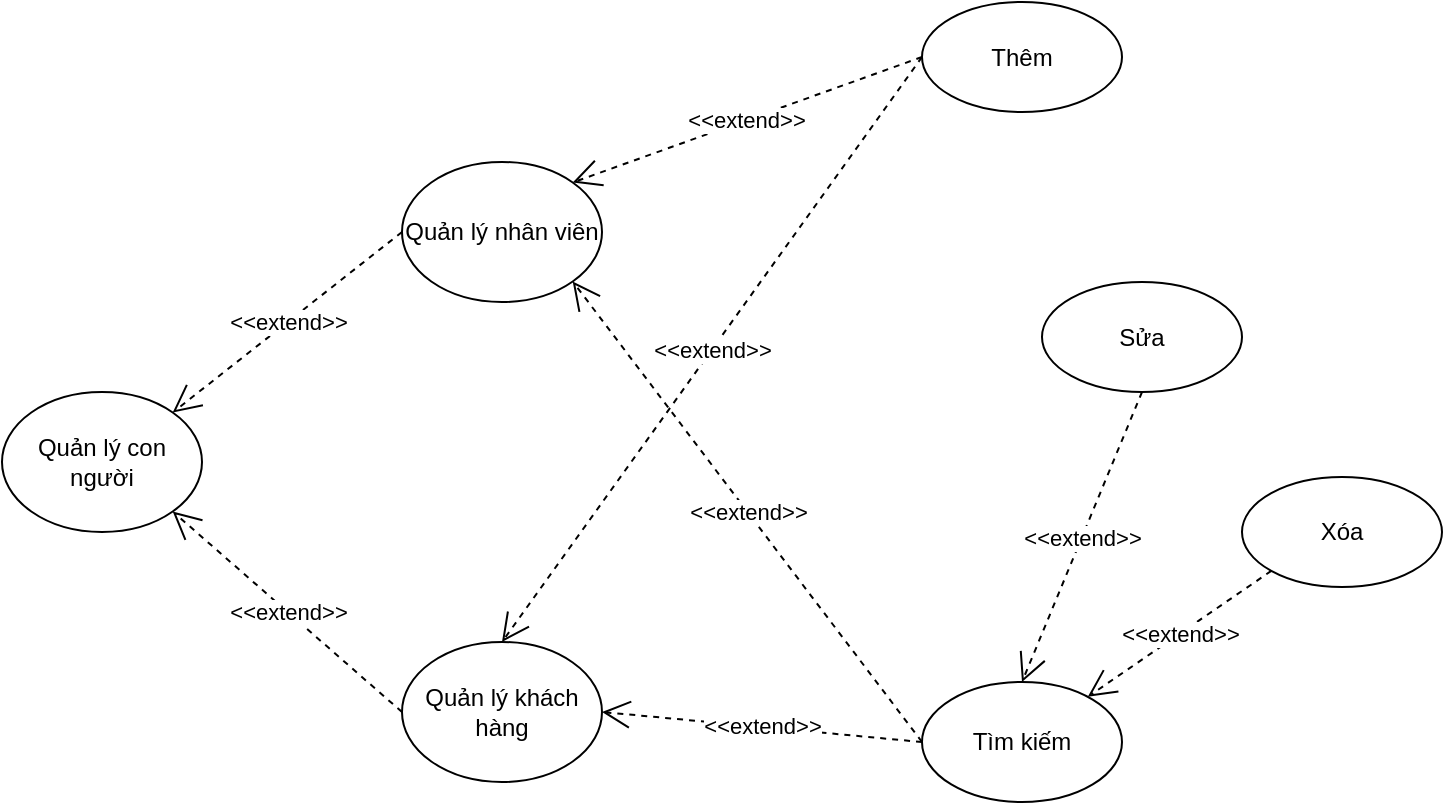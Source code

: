 <mxfile version="10.6.0" type="device"><diagram id="ZaHX-_P0tQxX9foXvyNN" name="Page-1"><mxGraphModel dx="792" dy="450" grid="1" gridSize="10" guides="1" tooltips="1" connect="1" arrows="1" fold="1" page="1" pageScale="1" pageWidth="827" pageHeight="1169" math="0" shadow="0"><root><mxCell id="0"/><mxCell id="1" parent="0"/><mxCell id="NR1EzGhrap30NskyP181-3" value="Quản lý con người" style="ellipse;whiteSpace=wrap;html=1;" vertex="1" parent="1"><mxGeometry x="40" y="285" width="100" height="70" as="geometry"/></mxCell><mxCell id="NR1EzGhrap30NskyP181-4" value="Quản lý nhân viên" style="ellipse;whiteSpace=wrap;html=1;" vertex="1" parent="1"><mxGeometry x="240" y="170" width="100" height="70" as="geometry"/></mxCell><mxCell id="NR1EzGhrap30NskyP181-5" value="Quản lý khách hàng" style="ellipse;whiteSpace=wrap;html=1;" vertex="1" parent="1"><mxGeometry x="240" y="410" width="100" height="70" as="geometry"/></mxCell><mxCell id="NR1EzGhrap30NskyP181-6" value="&amp;lt;&amp;lt;extend&amp;gt;&amp;gt;" style="endArrow=open;endSize=12;dashed=1;html=1;exitX=0;exitY=0.5;exitDx=0;exitDy=0;entryX=1;entryY=0;entryDx=0;entryDy=0;" edge="1" parent="1" source="NR1EzGhrap30NskyP181-4" target="NR1EzGhrap30NskyP181-3"><mxGeometry width="160" relative="1" as="geometry"><mxPoint x="90" y="410" as="sourcePoint"/><mxPoint x="250" y="410" as="targetPoint"/></mxGeometry></mxCell><mxCell id="NR1EzGhrap30NskyP181-7" value="&amp;lt;&amp;lt;extend&amp;gt;&amp;gt;" style="endArrow=open;endSize=12;dashed=1;html=1;entryX=1;entryY=1;entryDx=0;entryDy=0;exitX=0;exitY=0.5;exitDx=0;exitDy=0;" edge="1" parent="1" source="NR1EzGhrap30NskyP181-5" target="NR1EzGhrap30NskyP181-3"><mxGeometry width="160" relative="1" as="geometry"><mxPoint x="30" y="360" as="sourcePoint"/><mxPoint x="190" y="360" as="targetPoint"/></mxGeometry></mxCell><mxCell id="NR1EzGhrap30NskyP181-8" value="Thêm" style="ellipse;whiteSpace=wrap;html=1;" vertex="1" parent="1"><mxGeometry x="500" y="90" width="100" height="55" as="geometry"/></mxCell><mxCell id="NR1EzGhrap30NskyP181-9" value="Sửa" style="ellipse;whiteSpace=wrap;html=1;" vertex="1" parent="1"><mxGeometry x="560" y="230" width="100" height="55" as="geometry"/></mxCell><mxCell id="NR1EzGhrap30NskyP181-10" value="Xóa" style="ellipse;whiteSpace=wrap;html=1;" vertex="1" parent="1"><mxGeometry x="660" y="327.5" width="100" height="55" as="geometry"/></mxCell><mxCell id="NR1EzGhrap30NskyP181-11" value="Tìm kiếm" style="ellipse;whiteSpace=wrap;html=1;" vertex="1" parent="1"><mxGeometry x="500" y="430" width="100" height="60" as="geometry"/></mxCell><mxCell id="NR1EzGhrap30NskyP181-12" value="&amp;lt;&amp;lt;extend&amp;gt;&amp;gt;" style="endArrow=open;endSize=12;dashed=1;html=1;exitX=0;exitY=0.5;exitDx=0;exitDy=0;entryX=1;entryY=0;entryDx=0;entryDy=0;" edge="1" parent="1" source="NR1EzGhrap30NskyP181-8" target="NR1EzGhrap30NskyP181-4"><mxGeometry width="160" relative="1" as="geometry"><mxPoint x="40" y="530" as="sourcePoint"/><mxPoint x="200" y="530" as="targetPoint"/></mxGeometry></mxCell><mxCell id="NR1EzGhrap30NskyP181-13" value="&amp;lt;&amp;lt;extend&amp;gt;&amp;gt;" style="endArrow=open;endSize=12;dashed=1;html=1;exitX=0;exitY=0.5;exitDx=0;exitDy=0;entryX=0.5;entryY=0;entryDx=0;entryDy=0;" edge="1" parent="1" source="NR1EzGhrap30NskyP181-8" target="NR1EzGhrap30NskyP181-5"><mxGeometry width="160" relative="1" as="geometry"><mxPoint x="420" y="260" as="sourcePoint"/><mxPoint x="580" y="260" as="targetPoint"/></mxGeometry></mxCell><mxCell id="NR1EzGhrap30NskyP181-14" value="&amp;lt;&amp;lt;extend&amp;gt;&amp;gt;" style="endArrow=open;endSize=12;dashed=1;html=1;exitX=0;exitY=0.5;exitDx=0;exitDy=0;entryX=1;entryY=1;entryDx=0;entryDy=0;" edge="1" parent="1" source="NR1EzGhrap30NskyP181-11" target="NR1EzGhrap30NskyP181-4"><mxGeometry width="160" relative="1" as="geometry"><mxPoint x="320" y="520" as="sourcePoint"/><mxPoint x="480" y="520" as="targetPoint"/></mxGeometry></mxCell><mxCell id="NR1EzGhrap30NskyP181-15" value="&amp;lt;&amp;lt;extend&amp;gt;&amp;gt;" style="endArrow=open;endSize=12;dashed=1;html=1;exitX=0;exitY=0.5;exitDx=0;exitDy=0;entryX=1;entryY=0.5;entryDx=0;entryDy=0;" edge="1" parent="1" source="NR1EzGhrap30NskyP181-11" target="NR1EzGhrap30NskyP181-5"><mxGeometry width="160" relative="1" as="geometry"><mxPoint x="250" y="520" as="sourcePoint"/><mxPoint x="410" y="520" as="targetPoint"/></mxGeometry></mxCell><mxCell id="NR1EzGhrap30NskyP181-16" value="&amp;lt;&amp;lt;extend&amp;gt;&amp;gt;" style="endArrow=open;endSize=12;dashed=1;html=1;exitX=0.5;exitY=1;exitDx=0;exitDy=0;entryX=0.5;entryY=0;entryDx=0;entryDy=0;" edge="1" parent="1" source="NR1EzGhrap30NskyP181-9" target="NR1EzGhrap30NskyP181-11"><mxGeometry width="160" relative="1" as="geometry"><mxPoint x="260" y="540" as="sourcePoint"/><mxPoint x="420" y="540" as="targetPoint"/></mxGeometry></mxCell><mxCell id="NR1EzGhrap30NskyP181-17" value="&amp;lt;&amp;lt;extend&amp;gt;&amp;gt;" style="endArrow=open;endSize=12;dashed=1;html=1;exitX=0;exitY=1;exitDx=0;exitDy=0;" edge="1" parent="1" source="NR1EzGhrap30NskyP181-10" target="NR1EzGhrap30NskyP181-11"><mxGeometry width="160" relative="1" as="geometry"><mxPoint x="300" y="540" as="sourcePoint"/><mxPoint x="460" y="540" as="targetPoint"/></mxGeometry></mxCell></root></mxGraphModel></diagram></mxfile>